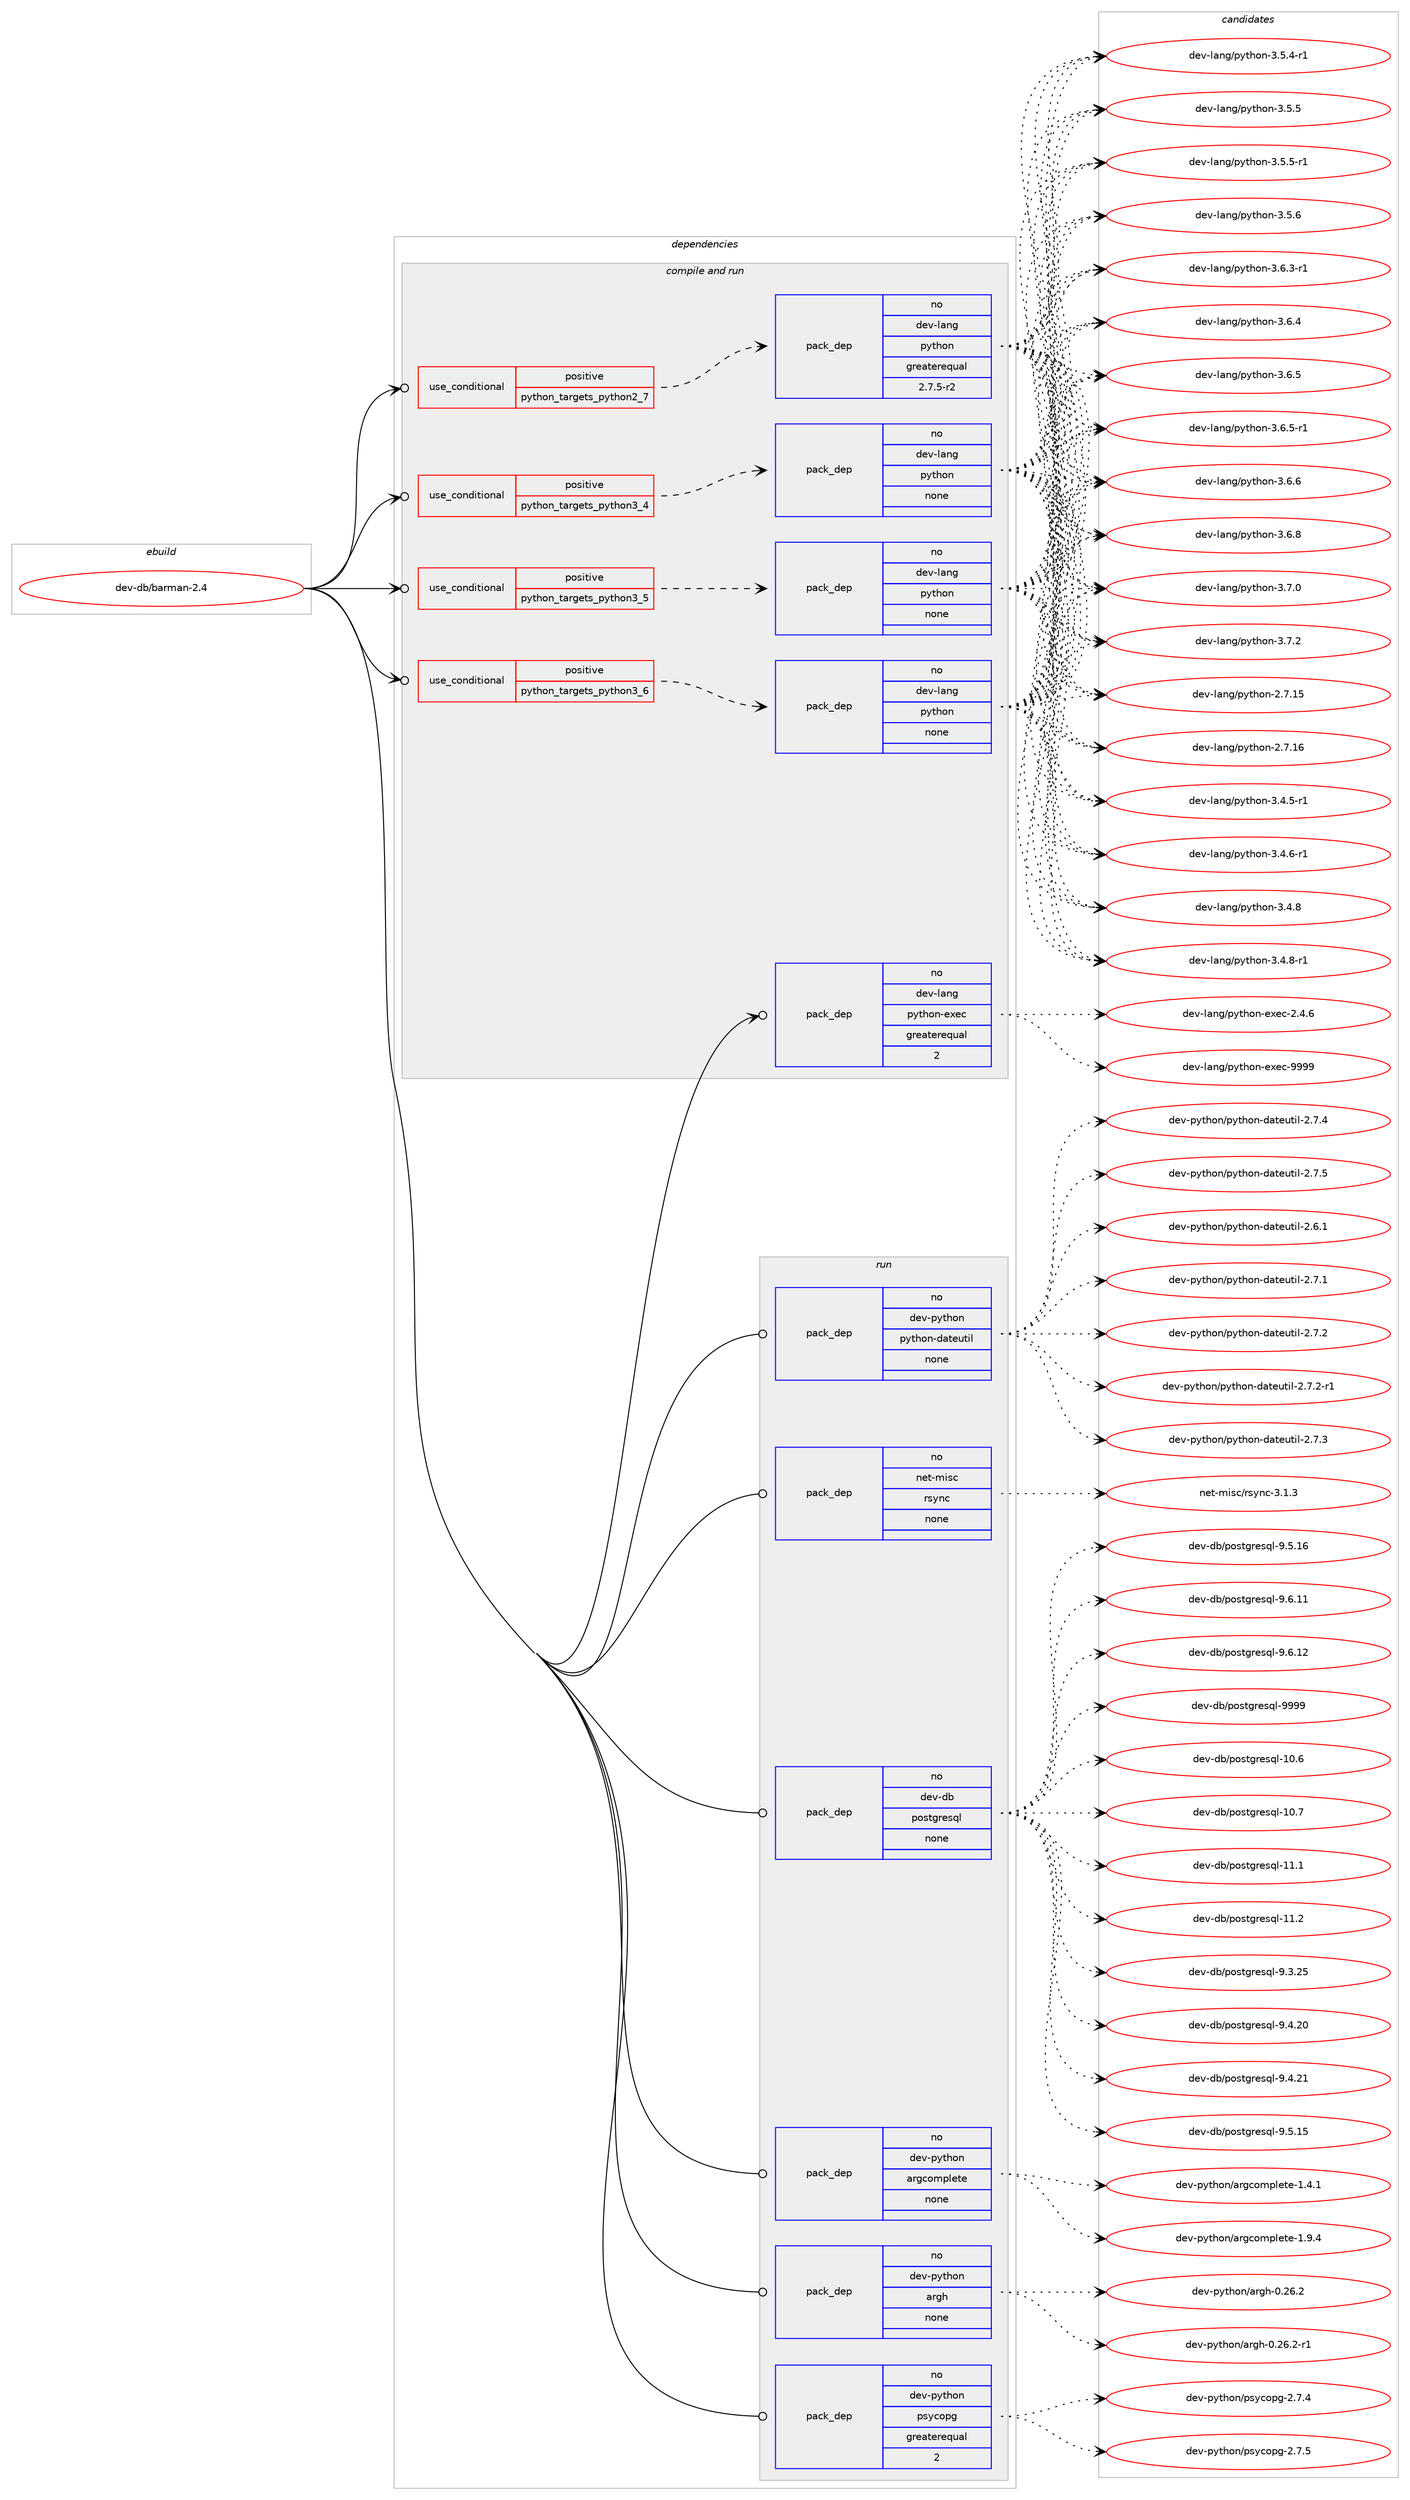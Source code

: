 digraph prolog {

# *************
# Graph options
# *************

newrank=true;
concentrate=true;
compound=true;
graph [rankdir=LR,fontname=Helvetica,fontsize=10,ranksep=1.5];#, ranksep=2.5, nodesep=0.2];
edge  [arrowhead=vee];
node  [fontname=Helvetica,fontsize=10];

# **********
# The ebuild
# **********

subgraph cluster_leftcol {
color=gray;
rank=same;
label=<<i>ebuild</i>>;
id [label="dev-db/barman-2.4", color=red, width=4, href="../dev-db/barman-2.4.svg"];
}

# ****************
# The dependencies
# ****************

subgraph cluster_midcol {
color=gray;
label=<<i>dependencies</i>>;
subgraph cluster_compile {
fillcolor="#eeeeee";
style=filled;
label=<<i>compile</i>>;
}
subgraph cluster_compileandrun {
fillcolor="#eeeeee";
style=filled;
label=<<i>compile and run</i>>;
subgraph cond356609 {
dependency1317775 [label=<<TABLE BORDER="0" CELLBORDER="1" CELLSPACING="0" CELLPADDING="4"><TR><TD ROWSPAN="3" CELLPADDING="10">use_conditional</TD></TR><TR><TD>positive</TD></TR><TR><TD>python_targets_python2_7</TD></TR></TABLE>>, shape=none, color=red];
subgraph pack940279 {
dependency1317776 [label=<<TABLE BORDER="0" CELLBORDER="1" CELLSPACING="0" CELLPADDING="4" WIDTH="220"><TR><TD ROWSPAN="6" CELLPADDING="30">pack_dep</TD></TR><TR><TD WIDTH="110">no</TD></TR><TR><TD>dev-lang</TD></TR><TR><TD>python</TD></TR><TR><TD>greaterequal</TD></TR><TR><TD>2.7.5-r2</TD></TR></TABLE>>, shape=none, color=blue];
}
dependency1317775:e -> dependency1317776:w [weight=20,style="dashed",arrowhead="vee"];
}
id:e -> dependency1317775:w [weight=20,style="solid",arrowhead="odotvee"];
subgraph cond356610 {
dependency1317777 [label=<<TABLE BORDER="0" CELLBORDER="1" CELLSPACING="0" CELLPADDING="4"><TR><TD ROWSPAN="3" CELLPADDING="10">use_conditional</TD></TR><TR><TD>positive</TD></TR><TR><TD>python_targets_python3_4</TD></TR></TABLE>>, shape=none, color=red];
subgraph pack940280 {
dependency1317778 [label=<<TABLE BORDER="0" CELLBORDER="1" CELLSPACING="0" CELLPADDING="4" WIDTH="220"><TR><TD ROWSPAN="6" CELLPADDING="30">pack_dep</TD></TR><TR><TD WIDTH="110">no</TD></TR><TR><TD>dev-lang</TD></TR><TR><TD>python</TD></TR><TR><TD>none</TD></TR><TR><TD></TD></TR></TABLE>>, shape=none, color=blue];
}
dependency1317777:e -> dependency1317778:w [weight=20,style="dashed",arrowhead="vee"];
}
id:e -> dependency1317777:w [weight=20,style="solid",arrowhead="odotvee"];
subgraph cond356611 {
dependency1317779 [label=<<TABLE BORDER="0" CELLBORDER="1" CELLSPACING="0" CELLPADDING="4"><TR><TD ROWSPAN="3" CELLPADDING="10">use_conditional</TD></TR><TR><TD>positive</TD></TR><TR><TD>python_targets_python3_5</TD></TR></TABLE>>, shape=none, color=red];
subgraph pack940281 {
dependency1317780 [label=<<TABLE BORDER="0" CELLBORDER="1" CELLSPACING="0" CELLPADDING="4" WIDTH="220"><TR><TD ROWSPAN="6" CELLPADDING="30">pack_dep</TD></TR><TR><TD WIDTH="110">no</TD></TR><TR><TD>dev-lang</TD></TR><TR><TD>python</TD></TR><TR><TD>none</TD></TR><TR><TD></TD></TR></TABLE>>, shape=none, color=blue];
}
dependency1317779:e -> dependency1317780:w [weight=20,style="dashed",arrowhead="vee"];
}
id:e -> dependency1317779:w [weight=20,style="solid",arrowhead="odotvee"];
subgraph cond356612 {
dependency1317781 [label=<<TABLE BORDER="0" CELLBORDER="1" CELLSPACING="0" CELLPADDING="4"><TR><TD ROWSPAN="3" CELLPADDING="10">use_conditional</TD></TR><TR><TD>positive</TD></TR><TR><TD>python_targets_python3_6</TD></TR></TABLE>>, shape=none, color=red];
subgraph pack940282 {
dependency1317782 [label=<<TABLE BORDER="0" CELLBORDER="1" CELLSPACING="0" CELLPADDING="4" WIDTH="220"><TR><TD ROWSPAN="6" CELLPADDING="30">pack_dep</TD></TR><TR><TD WIDTH="110">no</TD></TR><TR><TD>dev-lang</TD></TR><TR><TD>python</TD></TR><TR><TD>none</TD></TR><TR><TD></TD></TR></TABLE>>, shape=none, color=blue];
}
dependency1317781:e -> dependency1317782:w [weight=20,style="dashed",arrowhead="vee"];
}
id:e -> dependency1317781:w [weight=20,style="solid",arrowhead="odotvee"];
subgraph pack940283 {
dependency1317783 [label=<<TABLE BORDER="0" CELLBORDER="1" CELLSPACING="0" CELLPADDING="4" WIDTH="220"><TR><TD ROWSPAN="6" CELLPADDING="30">pack_dep</TD></TR><TR><TD WIDTH="110">no</TD></TR><TR><TD>dev-lang</TD></TR><TR><TD>python-exec</TD></TR><TR><TD>greaterequal</TD></TR><TR><TD>2</TD></TR></TABLE>>, shape=none, color=blue];
}
id:e -> dependency1317783:w [weight=20,style="solid",arrowhead="odotvee"];
}
subgraph cluster_run {
fillcolor="#eeeeee";
style=filled;
label=<<i>run</i>>;
subgraph pack940284 {
dependency1317784 [label=<<TABLE BORDER="0" CELLBORDER="1" CELLSPACING="0" CELLPADDING="4" WIDTH="220"><TR><TD ROWSPAN="6" CELLPADDING="30">pack_dep</TD></TR><TR><TD WIDTH="110">no</TD></TR><TR><TD>dev-db</TD></TR><TR><TD>postgresql</TD></TR><TR><TD>none</TD></TR><TR><TD></TD></TR></TABLE>>, shape=none, color=blue];
}
id:e -> dependency1317784:w [weight=20,style="solid",arrowhead="odot"];
subgraph pack940285 {
dependency1317785 [label=<<TABLE BORDER="0" CELLBORDER="1" CELLSPACING="0" CELLPADDING="4" WIDTH="220"><TR><TD ROWSPAN="6" CELLPADDING="30">pack_dep</TD></TR><TR><TD WIDTH="110">no</TD></TR><TR><TD>dev-python</TD></TR><TR><TD>argcomplete</TD></TR><TR><TD>none</TD></TR><TR><TD></TD></TR></TABLE>>, shape=none, color=blue];
}
id:e -> dependency1317785:w [weight=20,style="solid",arrowhead="odot"];
subgraph pack940286 {
dependency1317786 [label=<<TABLE BORDER="0" CELLBORDER="1" CELLSPACING="0" CELLPADDING="4" WIDTH="220"><TR><TD ROWSPAN="6" CELLPADDING="30">pack_dep</TD></TR><TR><TD WIDTH="110">no</TD></TR><TR><TD>dev-python</TD></TR><TR><TD>argh</TD></TR><TR><TD>none</TD></TR><TR><TD></TD></TR></TABLE>>, shape=none, color=blue];
}
id:e -> dependency1317786:w [weight=20,style="solid",arrowhead="odot"];
subgraph pack940287 {
dependency1317787 [label=<<TABLE BORDER="0" CELLBORDER="1" CELLSPACING="0" CELLPADDING="4" WIDTH="220"><TR><TD ROWSPAN="6" CELLPADDING="30">pack_dep</TD></TR><TR><TD WIDTH="110">no</TD></TR><TR><TD>dev-python</TD></TR><TR><TD>psycopg</TD></TR><TR><TD>greaterequal</TD></TR><TR><TD>2</TD></TR></TABLE>>, shape=none, color=blue];
}
id:e -> dependency1317787:w [weight=20,style="solid",arrowhead="odot"];
subgraph pack940288 {
dependency1317788 [label=<<TABLE BORDER="0" CELLBORDER="1" CELLSPACING="0" CELLPADDING="4" WIDTH="220"><TR><TD ROWSPAN="6" CELLPADDING="30">pack_dep</TD></TR><TR><TD WIDTH="110">no</TD></TR><TR><TD>dev-python</TD></TR><TR><TD>python-dateutil</TD></TR><TR><TD>none</TD></TR><TR><TD></TD></TR></TABLE>>, shape=none, color=blue];
}
id:e -> dependency1317788:w [weight=20,style="solid",arrowhead="odot"];
subgraph pack940289 {
dependency1317789 [label=<<TABLE BORDER="0" CELLBORDER="1" CELLSPACING="0" CELLPADDING="4" WIDTH="220"><TR><TD ROWSPAN="6" CELLPADDING="30">pack_dep</TD></TR><TR><TD WIDTH="110">no</TD></TR><TR><TD>net-misc</TD></TR><TR><TD>rsync</TD></TR><TR><TD>none</TD></TR><TR><TD></TD></TR></TABLE>>, shape=none, color=blue];
}
id:e -> dependency1317789:w [weight=20,style="solid",arrowhead="odot"];
}
}

# **************
# The candidates
# **************

subgraph cluster_choices {
rank=same;
color=gray;
label=<<i>candidates</i>>;

subgraph choice940279 {
color=black;
nodesep=1;
choice10010111845108971101034711212111610411111045504655464953 [label="dev-lang/python-2.7.15", color=red, width=4,href="../dev-lang/python-2.7.15.svg"];
choice10010111845108971101034711212111610411111045504655464954 [label="dev-lang/python-2.7.16", color=red, width=4,href="../dev-lang/python-2.7.16.svg"];
choice1001011184510897110103471121211161041111104551465246534511449 [label="dev-lang/python-3.4.5-r1", color=red, width=4,href="../dev-lang/python-3.4.5-r1.svg"];
choice1001011184510897110103471121211161041111104551465246544511449 [label="dev-lang/python-3.4.6-r1", color=red, width=4,href="../dev-lang/python-3.4.6-r1.svg"];
choice100101118451089711010347112121116104111110455146524656 [label="dev-lang/python-3.4.8", color=red, width=4,href="../dev-lang/python-3.4.8.svg"];
choice1001011184510897110103471121211161041111104551465246564511449 [label="dev-lang/python-3.4.8-r1", color=red, width=4,href="../dev-lang/python-3.4.8-r1.svg"];
choice1001011184510897110103471121211161041111104551465346524511449 [label="dev-lang/python-3.5.4-r1", color=red, width=4,href="../dev-lang/python-3.5.4-r1.svg"];
choice100101118451089711010347112121116104111110455146534653 [label="dev-lang/python-3.5.5", color=red, width=4,href="../dev-lang/python-3.5.5.svg"];
choice1001011184510897110103471121211161041111104551465346534511449 [label="dev-lang/python-3.5.5-r1", color=red, width=4,href="../dev-lang/python-3.5.5-r1.svg"];
choice100101118451089711010347112121116104111110455146534654 [label="dev-lang/python-3.5.6", color=red, width=4,href="../dev-lang/python-3.5.6.svg"];
choice1001011184510897110103471121211161041111104551465446514511449 [label="dev-lang/python-3.6.3-r1", color=red, width=4,href="../dev-lang/python-3.6.3-r1.svg"];
choice100101118451089711010347112121116104111110455146544652 [label="dev-lang/python-3.6.4", color=red, width=4,href="../dev-lang/python-3.6.4.svg"];
choice100101118451089711010347112121116104111110455146544653 [label="dev-lang/python-3.6.5", color=red, width=4,href="../dev-lang/python-3.6.5.svg"];
choice1001011184510897110103471121211161041111104551465446534511449 [label="dev-lang/python-3.6.5-r1", color=red, width=4,href="../dev-lang/python-3.6.5-r1.svg"];
choice100101118451089711010347112121116104111110455146544654 [label="dev-lang/python-3.6.6", color=red, width=4,href="../dev-lang/python-3.6.6.svg"];
choice100101118451089711010347112121116104111110455146544656 [label="dev-lang/python-3.6.8", color=red, width=4,href="../dev-lang/python-3.6.8.svg"];
choice100101118451089711010347112121116104111110455146554648 [label="dev-lang/python-3.7.0", color=red, width=4,href="../dev-lang/python-3.7.0.svg"];
choice100101118451089711010347112121116104111110455146554650 [label="dev-lang/python-3.7.2", color=red, width=4,href="../dev-lang/python-3.7.2.svg"];
dependency1317776:e -> choice10010111845108971101034711212111610411111045504655464953:w [style=dotted,weight="100"];
dependency1317776:e -> choice10010111845108971101034711212111610411111045504655464954:w [style=dotted,weight="100"];
dependency1317776:e -> choice1001011184510897110103471121211161041111104551465246534511449:w [style=dotted,weight="100"];
dependency1317776:e -> choice1001011184510897110103471121211161041111104551465246544511449:w [style=dotted,weight="100"];
dependency1317776:e -> choice100101118451089711010347112121116104111110455146524656:w [style=dotted,weight="100"];
dependency1317776:e -> choice1001011184510897110103471121211161041111104551465246564511449:w [style=dotted,weight="100"];
dependency1317776:e -> choice1001011184510897110103471121211161041111104551465346524511449:w [style=dotted,weight="100"];
dependency1317776:e -> choice100101118451089711010347112121116104111110455146534653:w [style=dotted,weight="100"];
dependency1317776:e -> choice1001011184510897110103471121211161041111104551465346534511449:w [style=dotted,weight="100"];
dependency1317776:e -> choice100101118451089711010347112121116104111110455146534654:w [style=dotted,weight="100"];
dependency1317776:e -> choice1001011184510897110103471121211161041111104551465446514511449:w [style=dotted,weight="100"];
dependency1317776:e -> choice100101118451089711010347112121116104111110455146544652:w [style=dotted,weight="100"];
dependency1317776:e -> choice100101118451089711010347112121116104111110455146544653:w [style=dotted,weight="100"];
dependency1317776:e -> choice1001011184510897110103471121211161041111104551465446534511449:w [style=dotted,weight="100"];
dependency1317776:e -> choice100101118451089711010347112121116104111110455146544654:w [style=dotted,weight="100"];
dependency1317776:e -> choice100101118451089711010347112121116104111110455146544656:w [style=dotted,weight="100"];
dependency1317776:e -> choice100101118451089711010347112121116104111110455146554648:w [style=dotted,weight="100"];
dependency1317776:e -> choice100101118451089711010347112121116104111110455146554650:w [style=dotted,weight="100"];
}
subgraph choice940280 {
color=black;
nodesep=1;
choice10010111845108971101034711212111610411111045504655464953 [label="dev-lang/python-2.7.15", color=red, width=4,href="../dev-lang/python-2.7.15.svg"];
choice10010111845108971101034711212111610411111045504655464954 [label="dev-lang/python-2.7.16", color=red, width=4,href="../dev-lang/python-2.7.16.svg"];
choice1001011184510897110103471121211161041111104551465246534511449 [label="dev-lang/python-3.4.5-r1", color=red, width=4,href="../dev-lang/python-3.4.5-r1.svg"];
choice1001011184510897110103471121211161041111104551465246544511449 [label="dev-lang/python-3.4.6-r1", color=red, width=4,href="../dev-lang/python-3.4.6-r1.svg"];
choice100101118451089711010347112121116104111110455146524656 [label="dev-lang/python-3.4.8", color=red, width=4,href="../dev-lang/python-3.4.8.svg"];
choice1001011184510897110103471121211161041111104551465246564511449 [label="dev-lang/python-3.4.8-r1", color=red, width=4,href="../dev-lang/python-3.4.8-r1.svg"];
choice1001011184510897110103471121211161041111104551465346524511449 [label="dev-lang/python-3.5.4-r1", color=red, width=4,href="../dev-lang/python-3.5.4-r1.svg"];
choice100101118451089711010347112121116104111110455146534653 [label="dev-lang/python-3.5.5", color=red, width=4,href="../dev-lang/python-3.5.5.svg"];
choice1001011184510897110103471121211161041111104551465346534511449 [label="dev-lang/python-3.5.5-r1", color=red, width=4,href="../dev-lang/python-3.5.5-r1.svg"];
choice100101118451089711010347112121116104111110455146534654 [label="dev-lang/python-3.5.6", color=red, width=4,href="../dev-lang/python-3.5.6.svg"];
choice1001011184510897110103471121211161041111104551465446514511449 [label="dev-lang/python-3.6.3-r1", color=red, width=4,href="../dev-lang/python-3.6.3-r1.svg"];
choice100101118451089711010347112121116104111110455146544652 [label="dev-lang/python-3.6.4", color=red, width=4,href="../dev-lang/python-3.6.4.svg"];
choice100101118451089711010347112121116104111110455146544653 [label="dev-lang/python-3.6.5", color=red, width=4,href="../dev-lang/python-3.6.5.svg"];
choice1001011184510897110103471121211161041111104551465446534511449 [label="dev-lang/python-3.6.5-r1", color=red, width=4,href="../dev-lang/python-3.6.5-r1.svg"];
choice100101118451089711010347112121116104111110455146544654 [label="dev-lang/python-3.6.6", color=red, width=4,href="../dev-lang/python-3.6.6.svg"];
choice100101118451089711010347112121116104111110455146544656 [label="dev-lang/python-3.6.8", color=red, width=4,href="../dev-lang/python-3.6.8.svg"];
choice100101118451089711010347112121116104111110455146554648 [label="dev-lang/python-3.7.0", color=red, width=4,href="../dev-lang/python-3.7.0.svg"];
choice100101118451089711010347112121116104111110455146554650 [label="dev-lang/python-3.7.2", color=red, width=4,href="../dev-lang/python-3.7.2.svg"];
dependency1317778:e -> choice10010111845108971101034711212111610411111045504655464953:w [style=dotted,weight="100"];
dependency1317778:e -> choice10010111845108971101034711212111610411111045504655464954:w [style=dotted,weight="100"];
dependency1317778:e -> choice1001011184510897110103471121211161041111104551465246534511449:w [style=dotted,weight="100"];
dependency1317778:e -> choice1001011184510897110103471121211161041111104551465246544511449:w [style=dotted,weight="100"];
dependency1317778:e -> choice100101118451089711010347112121116104111110455146524656:w [style=dotted,weight="100"];
dependency1317778:e -> choice1001011184510897110103471121211161041111104551465246564511449:w [style=dotted,weight="100"];
dependency1317778:e -> choice1001011184510897110103471121211161041111104551465346524511449:w [style=dotted,weight="100"];
dependency1317778:e -> choice100101118451089711010347112121116104111110455146534653:w [style=dotted,weight="100"];
dependency1317778:e -> choice1001011184510897110103471121211161041111104551465346534511449:w [style=dotted,weight="100"];
dependency1317778:e -> choice100101118451089711010347112121116104111110455146534654:w [style=dotted,weight="100"];
dependency1317778:e -> choice1001011184510897110103471121211161041111104551465446514511449:w [style=dotted,weight="100"];
dependency1317778:e -> choice100101118451089711010347112121116104111110455146544652:w [style=dotted,weight="100"];
dependency1317778:e -> choice100101118451089711010347112121116104111110455146544653:w [style=dotted,weight="100"];
dependency1317778:e -> choice1001011184510897110103471121211161041111104551465446534511449:w [style=dotted,weight="100"];
dependency1317778:e -> choice100101118451089711010347112121116104111110455146544654:w [style=dotted,weight="100"];
dependency1317778:e -> choice100101118451089711010347112121116104111110455146544656:w [style=dotted,weight="100"];
dependency1317778:e -> choice100101118451089711010347112121116104111110455146554648:w [style=dotted,weight="100"];
dependency1317778:e -> choice100101118451089711010347112121116104111110455146554650:w [style=dotted,weight="100"];
}
subgraph choice940281 {
color=black;
nodesep=1;
choice10010111845108971101034711212111610411111045504655464953 [label="dev-lang/python-2.7.15", color=red, width=4,href="../dev-lang/python-2.7.15.svg"];
choice10010111845108971101034711212111610411111045504655464954 [label="dev-lang/python-2.7.16", color=red, width=4,href="../dev-lang/python-2.7.16.svg"];
choice1001011184510897110103471121211161041111104551465246534511449 [label="dev-lang/python-3.4.5-r1", color=red, width=4,href="../dev-lang/python-3.4.5-r1.svg"];
choice1001011184510897110103471121211161041111104551465246544511449 [label="dev-lang/python-3.4.6-r1", color=red, width=4,href="../dev-lang/python-3.4.6-r1.svg"];
choice100101118451089711010347112121116104111110455146524656 [label="dev-lang/python-3.4.8", color=red, width=4,href="../dev-lang/python-3.4.8.svg"];
choice1001011184510897110103471121211161041111104551465246564511449 [label="dev-lang/python-3.4.8-r1", color=red, width=4,href="../dev-lang/python-3.4.8-r1.svg"];
choice1001011184510897110103471121211161041111104551465346524511449 [label="dev-lang/python-3.5.4-r1", color=red, width=4,href="../dev-lang/python-3.5.4-r1.svg"];
choice100101118451089711010347112121116104111110455146534653 [label="dev-lang/python-3.5.5", color=red, width=4,href="../dev-lang/python-3.5.5.svg"];
choice1001011184510897110103471121211161041111104551465346534511449 [label="dev-lang/python-3.5.5-r1", color=red, width=4,href="../dev-lang/python-3.5.5-r1.svg"];
choice100101118451089711010347112121116104111110455146534654 [label="dev-lang/python-3.5.6", color=red, width=4,href="../dev-lang/python-3.5.6.svg"];
choice1001011184510897110103471121211161041111104551465446514511449 [label="dev-lang/python-3.6.3-r1", color=red, width=4,href="../dev-lang/python-3.6.3-r1.svg"];
choice100101118451089711010347112121116104111110455146544652 [label="dev-lang/python-3.6.4", color=red, width=4,href="../dev-lang/python-3.6.4.svg"];
choice100101118451089711010347112121116104111110455146544653 [label="dev-lang/python-3.6.5", color=red, width=4,href="../dev-lang/python-3.6.5.svg"];
choice1001011184510897110103471121211161041111104551465446534511449 [label="dev-lang/python-3.6.5-r1", color=red, width=4,href="../dev-lang/python-3.6.5-r1.svg"];
choice100101118451089711010347112121116104111110455146544654 [label="dev-lang/python-3.6.6", color=red, width=4,href="../dev-lang/python-3.6.6.svg"];
choice100101118451089711010347112121116104111110455146544656 [label="dev-lang/python-3.6.8", color=red, width=4,href="../dev-lang/python-3.6.8.svg"];
choice100101118451089711010347112121116104111110455146554648 [label="dev-lang/python-3.7.0", color=red, width=4,href="../dev-lang/python-3.7.0.svg"];
choice100101118451089711010347112121116104111110455146554650 [label="dev-lang/python-3.7.2", color=red, width=4,href="../dev-lang/python-3.7.2.svg"];
dependency1317780:e -> choice10010111845108971101034711212111610411111045504655464953:w [style=dotted,weight="100"];
dependency1317780:e -> choice10010111845108971101034711212111610411111045504655464954:w [style=dotted,weight="100"];
dependency1317780:e -> choice1001011184510897110103471121211161041111104551465246534511449:w [style=dotted,weight="100"];
dependency1317780:e -> choice1001011184510897110103471121211161041111104551465246544511449:w [style=dotted,weight="100"];
dependency1317780:e -> choice100101118451089711010347112121116104111110455146524656:w [style=dotted,weight="100"];
dependency1317780:e -> choice1001011184510897110103471121211161041111104551465246564511449:w [style=dotted,weight="100"];
dependency1317780:e -> choice1001011184510897110103471121211161041111104551465346524511449:w [style=dotted,weight="100"];
dependency1317780:e -> choice100101118451089711010347112121116104111110455146534653:w [style=dotted,weight="100"];
dependency1317780:e -> choice1001011184510897110103471121211161041111104551465346534511449:w [style=dotted,weight="100"];
dependency1317780:e -> choice100101118451089711010347112121116104111110455146534654:w [style=dotted,weight="100"];
dependency1317780:e -> choice1001011184510897110103471121211161041111104551465446514511449:w [style=dotted,weight="100"];
dependency1317780:e -> choice100101118451089711010347112121116104111110455146544652:w [style=dotted,weight="100"];
dependency1317780:e -> choice100101118451089711010347112121116104111110455146544653:w [style=dotted,weight="100"];
dependency1317780:e -> choice1001011184510897110103471121211161041111104551465446534511449:w [style=dotted,weight="100"];
dependency1317780:e -> choice100101118451089711010347112121116104111110455146544654:w [style=dotted,weight="100"];
dependency1317780:e -> choice100101118451089711010347112121116104111110455146544656:w [style=dotted,weight="100"];
dependency1317780:e -> choice100101118451089711010347112121116104111110455146554648:w [style=dotted,weight="100"];
dependency1317780:e -> choice100101118451089711010347112121116104111110455146554650:w [style=dotted,weight="100"];
}
subgraph choice940282 {
color=black;
nodesep=1;
choice10010111845108971101034711212111610411111045504655464953 [label="dev-lang/python-2.7.15", color=red, width=4,href="../dev-lang/python-2.7.15.svg"];
choice10010111845108971101034711212111610411111045504655464954 [label="dev-lang/python-2.7.16", color=red, width=4,href="../dev-lang/python-2.7.16.svg"];
choice1001011184510897110103471121211161041111104551465246534511449 [label="dev-lang/python-3.4.5-r1", color=red, width=4,href="../dev-lang/python-3.4.5-r1.svg"];
choice1001011184510897110103471121211161041111104551465246544511449 [label="dev-lang/python-3.4.6-r1", color=red, width=4,href="../dev-lang/python-3.4.6-r1.svg"];
choice100101118451089711010347112121116104111110455146524656 [label="dev-lang/python-3.4.8", color=red, width=4,href="../dev-lang/python-3.4.8.svg"];
choice1001011184510897110103471121211161041111104551465246564511449 [label="dev-lang/python-3.4.8-r1", color=red, width=4,href="../dev-lang/python-3.4.8-r1.svg"];
choice1001011184510897110103471121211161041111104551465346524511449 [label="dev-lang/python-3.5.4-r1", color=red, width=4,href="../dev-lang/python-3.5.4-r1.svg"];
choice100101118451089711010347112121116104111110455146534653 [label="dev-lang/python-3.5.5", color=red, width=4,href="../dev-lang/python-3.5.5.svg"];
choice1001011184510897110103471121211161041111104551465346534511449 [label="dev-lang/python-3.5.5-r1", color=red, width=4,href="../dev-lang/python-3.5.5-r1.svg"];
choice100101118451089711010347112121116104111110455146534654 [label="dev-lang/python-3.5.6", color=red, width=4,href="../dev-lang/python-3.5.6.svg"];
choice1001011184510897110103471121211161041111104551465446514511449 [label="dev-lang/python-3.6.3-r1", color=red, width=4,href="../dev-lang/python-3.6.3-r1.svg"];
choice100101118451089711010347112121116104111110455146544652 [label="dev-lang/python-3.6.4", color=red, width=4,href="../dev-lang/python-3.6.4.svg"];
choice100101118451089711010347112121116104111110455146544653 [label="dev-lang/python-3.6.5", color=red, width=4,href="../dev-lang/python-3.6.5.svg"];
choice1001011184510897110103471121211161041111104551465446534511449 [label="dev-lang/python-3.6.5-r1", color=red, width=4,href="../dev-lang/python-3.6.5-r1.svg"];
choice100101118451089711010347112121116104111110455146544654 [label="dev-lang/python-3.6.6", color=red, width=4,href="../dev-lang/python-3.6.6.svg"];
choice100101118451089711010347112121116104111110455146544656 [label="dev-lang/python-3.6.8", color=red, width=4,href="../dev-lang/python-3.6.8.svg"];
choice100101118451089711010347112121116104111110455146554648 [label="dev-lang/python-3.7.0", color=red, width=4,href="../dev-lang/python-3.7.0.svg"];
choice100101118451089711010347112121116104111110455146554650 [label="dev-lang/python-3.7.2", color=red, width=4,href="../dev-lang/python-3.7.2.svg"];
dependency1317782:e -> choice10010111845108971101034711212111610411111045504655464953:w [style=dotted,weight="100"];
dependency1317782:e -> choice10010111845108971101034711212111610411111045504655464954:w [style=dotted,weight="100"];
dependency1317782:e -> choice1001011184510897110103471121211161041111104551465246534511449:w [style=dotted,weight="100"];
dependency1317782:e -> choice1001011184510897110103471121211161041111104551465246544511449:w [style=dotted,weight="100"];
dependency1317782:e -> choice100101118451089711010347112121116104111110455146524656:w [style=dotted,weight="100"];
dependency1317782:e -> choice1001011184510897110103471121211161041111104551465246564511449:w [style=dotted,weight="100"];
dependency1317782:e -> choice1001011184510897110103471121211161041111104551465346524511449:w [style=dotted,weight="100"];
dependency1317782:e -> choice100101118451089711010347112121116104111110455146534653:w [style=dotted,weight="100"];
dependency1317782:e -> choice1001011184510897110103471121211161041111104551465346534511449:w [style=dotted,weight="100"];
dependency1317782:e -> choice100101118451089711010347112121116104111110455146534654:w [style=dotted,weight="100"];
dependency1317782:e -> choice1001011184510897110103471121211161041111104551465446514511449:w [style=dotted,weight="100"];
dependency1317782:e -> choice100101118451089711010347112121116104111110455146544652:w [style=dotted,weight="100"];
dependency1317782:e -> choice100101118451089711010347112121116104111110455146544653:w [style=dotted,weight="100"];
dependency1317782:e -> choice1001011184510897110103471121211161041111104551465446534511449:w [style=dotted,weight="100"];
dependency1317782:e -> choice100101118451089711010347112121116104111110455146544654:w [style=dotted,weight="100"];
dependency1317782:e -> choice100101118451089711010347112121116104111110455146544656:w [style=dotted,weight="100"];
dependency1317782:e -> choice100101118451089711010347112121116104111110455146554648:w [style=dotted,weight="100"];
dependency1317782:e -> choice100101118451089711010347112121116104111110455146554650:w [style=dotted,weight="100"];
}
subgraph choice940283 {
color=black;
nodesep=1;
choice1001011184510897110103471121211161041111104510112010199455046524654 [label="dev-lang/python-exec-2.4.6", color=red, width=4,href="../dev-lang/python-exec-2.4.6.svg"];
choice10010111845108971101034711212111610411111045101120101994557575757 [label="dev-lang/python-exec-9999", color=red, width=4,href="../dev-lang/python-exec-9999.svg"];
dependency1317783:e -> choice1001011184510897110103471121211161041111104510112010199455046524654:w [style=dotted,weight="100"];
dependency1317783:e -> choice10010111845108971101034711212111610411111045101120101994557575757:w [style=dotted,weight="100"];
}
subgraph choice940284 {
color=black;
nodesep=1;
choice1001011184510098471121111151161031141011151131084549484654 [label="dev-db/postgresql-10.6", color=red, width=4,href="../dev-db/postgresql-10.6.svg"];
choice1001011184510098471121111151161031141011151131084549484655 [label="dev-db/postgresql-10.7", color=red, width=4,href="../dev-db/postgresql-10.7.svg"];
choice1001011184510098471121111151161031141011151131084549494649 [label="dev-db/postgresql-11.1", color=red, width=4,href="../dev-db/postgresql-11.1.svg"];
choice1001011184510098471121111151161031141011151131084549494650 [label="dev-db/postgresql-11.2", color=red, width=4,href="../dev-db/postgresql-11.2.svg"];
choice10010111845100984711211111511610311410111511310845574651465053 [label="dev-db/postgresql-9.3.25", color=red, width=4,href="../dev-db/postgresql-9.3.25.svg"];
choice10010111845100984711211111511610311410111511310845574652465048 [label="dev-db/postgresql-9.4.20", color=red, width=4,href="../dev-db/postgresql-9.4.20.svg"];
choice10010111845100984711211111511610311410111511310845574652465049 [label="dev-db/postgresql-9.4.21", color=red, width=4,href="../dev-db/postgresql-9.4.21.svg"];
choice10010111845100984711211111511610311410111511310845574653464953 [label="dev-db/postgresql-9.5.15", color=red, width=4,href="../dev-db/postgresql-9.5.15.svg"];
choice10010111845100984711211111511610311410111511310845574653464954 [label="dev-db/postgresql-9.5.16", color=red, width=4,href="../dev-db/postgresql-9.5.16.svg"];
choice10010111845100984711211111511610311410111511310845574654464949 [label="dev-db/postgresql-9.6.11", color=red, width=4,href="../dev-db/postgresql-9.6.11.svg"];
choice10010111845100984711211111511610311410111511310845574654464950 [label="dev-db/postgresql-9.6.12", color=red, width=4,href="../dev-db/postgresql-9.6.12.svg"];
choice1001011184510098471121111151161031141011151131084557575757 [label="dev-db/postgresql-9999", color=red, width=4,href="../dev-db/postgresql-9999.svg"];
dependency1317784:e -> choice1001011184510098471121111151161031141011151131084549484654:w [style=dotted,weight="100"];
dependency1317784:e -> choice1001011184510098471121111151161031141011151131084549484655:w [style=dotted,weight="100"];
dependency1317784:e -> choice1001011184510098471121111151161031141011151131084549494649:w [style=dotted,weight="100"];
dependency1317784:e -> choice1001011184510098471121111151161031141011151131084549494650:w [style=dotted,weight="100"];
dependency1317784:e -> choice10010111845100984711211111511610311410111511310845574651465053:w [style=dotted,weight="100"];
dependency1317784:e -> choice10010111845100984711211111511610311410111511310845574652465048:w [style=dotted,weight="100"];
dependency1317784:e -> choice10010111845100984711211111511610311410111511310845574652465049:w [style=dotted,weight="100"];
dependency1317784:e -> choice10010111845100984711211111511610311410111511310845574653464953:w [style=dotted,weight="100"];
dependency1317784:e -> choice10010111845100984711211111511610311410111511310845574653464954:w [style=dotted,weight="100"];
dependency1317784:e -> choice10010111845100984711211111511610311410111511310845574654464949:w [style=dotted,weight="100"];
dependency1317784:e -> choice10010111845100984711211111511610311410111511310845574654464950:w [style=dotted,weight="100"];
dependency1317784:e -> choice1001011184510098471121111151161031141011151131084557575757:w [style=dotted,weight="100"];
}
subgraph choice940285 {
color=black;
nodesep=1;
choice10010111845112121116104111110479711410399111109112108101116101454946524649 [label="dev-python/argcomplete-1.4.1", color=red, width=4,href="../dev-python/argcomplete-1.4.1.svg"];
choice10010111845112121116104111110479711410399111109112108101116101454946574652 [label="dev-python/argcomplete-1.9.4", color=red, width=4,href="../dev-python/argcomplete-1.9.4.svg"];
dependency1317785:e -> choice10010111845112121116104111110479711410399111109112108101116101454946524649:w [style=dotted,weight="100"];
dependency1317785:e -> choice10010111845112121116104111110479711410399111109112108101116101454946574652:w [style=dotted,weight="100"];
}
subgraph choice940286 {
color=black;
nodesep=1;
choice10010111845112121116104111110479711410310445484650544650 [label="dev-python/argh-0.26.2", color=red, width=4,href="../dev-python/argh-0.26.2.svg"];
choice100101118451121211161041111104797114103104454846505446504511449 [label="dev-python/argh-0.26.2-r1", color=red, width=4,href="../dev-python/argh-0.26.2-r1.svg"];
dependency1317786:e -> choice10010111845112121116104111110479711410310445484650544650:w [style=dotted,weight="100"];
dependency1317786:e -> choice100101118451121211161041111104797114103104454846505446504511449:w [style=dotted,weight="100"];
}
subgraph choice940287 {
color=black;
nodesep=1;
choice100101118451121211161041111104711211512199111112103455046554652 [label="dev-python/psycopg-2.7.4", color=red, width=4,href="../dev-python/psycopg-2.7.4.svg"];
choice100101118451121211161041111104711211512199111112103455046554653 [label="dev-python/psycopg-2.7.5", color=red, width=4,href="../dev-python/psycopg-2.7.5.svg"];
dependency1317787:e -> choice100101118451121211161041111104711211512199111112103455046554652:w [style=dotted,weight="100"];
dependency1317787:e -> choice100101118451121211161041111104711211512199111112103455046554653:w [style=dotted,weight="100"];
}
subgraph choice940288 {
color=black;
nodesep=1;
choice10010111845112121116104111110471121211161041111104510097116101117116105108455046544649 [label="dev-python/python-dateutil-2.6.1", color=red, width=4,href="../dev-python/python-dateutil-2.6.1.svg"];
choice10010111845112121116104111110471121211161041111104510097116101117116105108455046554649 [label="dev-python/python-dateutil-2.7.1", color=red, width=4,href="../dev-python/python-dateutil-2.7.1.svg"];
choice10010111845112121116104111110471121211161041111104510097116101117116105108455046554650 [label="dev-python/python-dateutil-2.7.2", color=red, width=4,href="../dev-python/python-dateutil-2.7.2.svg"];
choice100101118451121211161041111104711212111610411111045100971161011171161051084550465546504511449 [label="dev-python/python-dateutil-2.7.2-r1", color=red, width=4,href="../dev-python/python-dateutil-2.7.2-r1.svg"];
choice10010111845112121116104111110471121211161041111104510097116101117116105108455046554651 [label="dev-python/python-dateutil-2.7.3", color=red, width=4,href="../dev-python/python-dateutil-2.7.3.svg"];
choice10010111845112121116104111110471121211161041111104510097116101117116105108455046554652 [label="dev-python/python-dateutil-2.7.4", color=red, width=4,href="../dev-python/python-dateutil-2.7.4.svg"];
choice10010111845112121116104111110471121211161041111104510097116101117116105108455046554653 [label="dev-python/python-dateutil-2.7.5", color=red, width=4,href="../dev-python/python-dateutil-2.7.5.svg"];
dependency1317788:e -> choice10010111845112121116104111110471121211161041111104510097116101117116105108455046544649:w [style=dotted,weight="100"];
dependency1317788:e -> choice10010111845112121116104111110471121211161041111104510097116101117116105108455046554649:w [style=dotted,weight="100"];
dependency1317788:e -> choice10010111845112121116104111110471121211161041111104510097116101117116105108455046554650:w [style=dotted,weight="100"];
dependency1317788:e -> choice100101118451121211161041111104711212111610411111045100971161011171161051084550465546504511449:w [style=dotted,weight="100"];
dependency1317788:e -> choice10010111845112121116104111110471121211161041111104510097116101117116105108455046554651:w [style=dotted,weight="100"];
dependency1317788:e -> choice10010111845112121116104111110471121211161041111104510097116101117116105108455046554652:w [style=dotted,weight="100"];
dependency1317788:e -> choice10010111845112121116104111110471121211161041111104510097116101117116105108455046554653:w [style=dotted,weight="100"];
}
subgraph choice940289 {
color=black;
nodesep=1;
choice11010111645109105115994711411512111099455146494651 [label="net-misc/rsync-3.1.3", color=red, width=4,href="../net-misc/rsync-3.1.3.svg"];
dependency1317789:e -> choice11010111645109105115994711411512111099455146494651:w [style=dotted,weight="100"];
}
}

}
